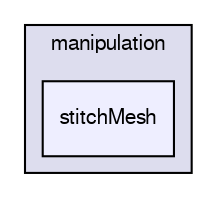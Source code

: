 digraph "applications/utilities/mesh/manipulation/stitchMesh" {
  bgcolor=transparent;
  compound=true
  node [ fontsize="10", fontname="FreeSans"];
  edge [ labelfontsize="10", labelfontname="FreeSans"];
  subgraph clusterdir_15449a1ef4a09517cc5e2efa6b11565e {
    graph [ bgcolor="#ddddee", pencolor="black", label="manipulation" fontname="FreeSans", fontsize="10", URL="dir_15449a1ef4a09517cc5e2efa6b11565e.html"]
  dir_a121bb05a9cb906d68d3a6aafc90d73d [shape=box, label="stitchMesh", style="filled", fillcolor="#eeeeff", pencolor="black", URL="dir_a121bb05a9cb906d68d3a6aafc90d73d.html"];
  }
}
